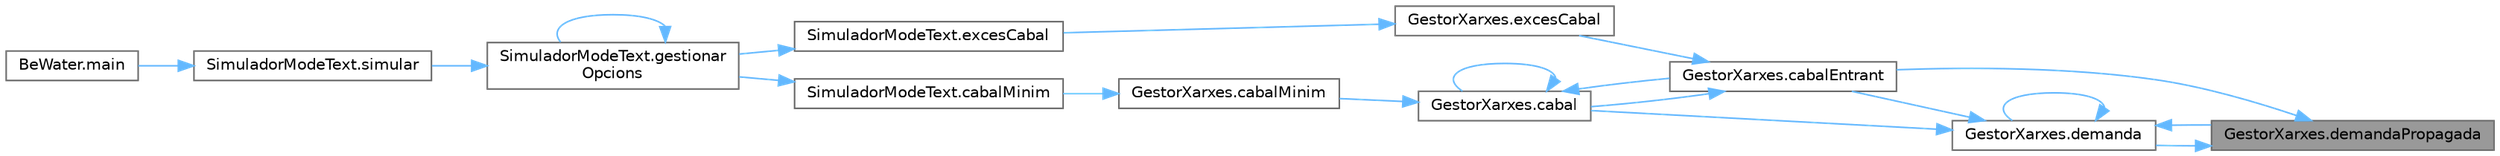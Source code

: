 digraph "GestorXarxes.demandaPropagada"
{
 // LATEX_PDF_SIZE
  bgcolor="transparent";
  edge [fontname=Helvetica,fontsize=10,labelfontname=Helvetica,labelfontsize=10];
  node [fontname=Helvetica,fontsize=10,shape=box,height=0.2,width=0.4];
  rankdir="RL";
  Node1 [id="Node000001",label="GestorXarxes.demandaPropagada",height=0.2,width=0.4,color="gray40", fillcolor="grey60", style="filled", fontcolor="black",tooltip="Demanda propagada d'una canonada."];
  Node1 -> Node2 [id="edge1_Node000001_Node000002",dir="back",color="steelblue1",style="solid",tooltip=" "];
  Node2 [id="Node000002",label="GestorXarxes.cabalEntrant",height=0.2,width=0.4,color="grey40", fillcolor="white", style="filled",URL="$class_gestor_xarxes.html#aeac5b969c6b5a34ebcf0701a90a65e95",tooltip="Cabal teòric d'una canonada."];
  Node2 -> Node3 [id="edge2_Node000002_Node000003",dir="back",color="steelblue1",style="solid",tooltip=" "];
  Node3 [id="Node000003",label="GestorXarxes.cabal",height=0.2,width=0.4,color="grey40", fillcolor="white", style="filled",URL="$class_gestor_xarxes.html#a9031778fbddcb72d167dea81a0a977c6",tooltip="Cabal teòric d'un node."];
  Node3 -> Node3 [id="edge3_Node000003_Node000003",dir="back",color="steelblue1",style="solid",tooltip=" "];
  Node3 -> Node2 [id="edge4_Node000003_Node000002",dir="back",color="steelblue1",style="solid",tooltip=" "];
  Node3 -> Node4 [id="edge5_Node000003_Node000004",dir="back",color="steelblue1",style="solid",tooltip=" "];
  Node4 [id="Node000004",label="GestorXarxes.cabalMinim",height=0.2,width=0.4,color="grey40", fillcolor="white", style="filled",URL="$class_gestor_xarxes.html#ad6c1adeced5adf43b6ac8be94abf68a0",tooltip="Cabal mínim donat un percentatge."];
  Node4 -> Node5 [id="edge6_Node000004_Node000005",dir="back",color="steelblue1",style="solid",tooltip=" "];
  Node5 [id="Node000005",label="SimuladorModeText.cabalMinim",height=0.2,width=0.4,color="grey40", fillcolor="white", style="filled",URL="$class_simulador_mode_text.html#a0e4d72561d132a11044589447c23d3d8",tooltip="Cabal mínim necessari."];
  Node5 -> Node6 [id="edge7_Node000005_Node000006",dir="back",color="steelblue1",style="solid",tooltip=" "];
  Node6 [id="Node000006",label="SimuladorModeText.gestionar\lOpcions",height=0.2,width=0.4,color="grey40", fillcolor="white", style="filled",URL="$class_simulador_mode_text.html#ad825174bb70177d36d5160f120ac4671",tooltip="Gestiona les diferents opcions segons la línia llegida del fitxer d'entrada."];
  Node6 -> Node6 [id="edge8_Node000006_Node000006",dir="back",color="steelblue1",style="solid",tooltip=" "];
  Node6 -> Node7 [id="edge9_Node000006_Node000007",dir="back",color="steelblue1",style="solid",tooltip=" "];
  Node7 [id="Node000007",label="SimuladorModeText.simular",height=0.2,width=0.4,color="grey40", fillcolor="white", style="filled",URL="$class_simulador_mode_text.html#a62dce49bcb5f4c19336a480e36fc1247",tooltip="Simula operacions sobre una xarxa de distribució d'aigua a partir d'un fitxer d'entrada."];
  Node7 -> Node8 [id="edge10_Node000007_Node000008",dir="back",color="steelblue1",style="solid",tooltip=" "];
  Node8 [id="Node000008",label="BeWater.main",height=0.2,width=0.4,color="grey40", fillcolor="white", style="filled",URL="$class_be_water.html#aa8aad185395e8f524e8b46d8317e5590",tooltip="Envia els paràmetres necessàris per començar la simulació"];
  Node2 -> Node9 [id="edge11_Node000002_Node000009",dir="back",color="steelblue1",style="solid",tooltip=" "];
  Node9 [id="Node000009",label="GestorXarxes.excesCabal",height=0.2,width=0.4,color="grey40", fillcolor="white", style="filled",URL="$class_gestor_xarxes.html#a2d031e7e8c22ebd00a29beb9bf5a0124",tooltip="Excés de cabal de les canonades."];
  Node9 -> Node10 [id="edge12_Node000009_Node000010",dir="back",color="steelblue1",style="solid",tooltip=" "];
  Node10 [id="Node000010",label="SimuladorModeText.excesCabal",height=0.2,width=0.4,color="grey40", fillcolor="white", style="filled",URL="$class_simulador_mode_text.html#a03c63116b6a2ff5858bd1d9d2f41e3b5",tooltip="Detecta les canonades amb excés de cabal."];
  Node10 -> Node6 [id="edge13_Node000010_Node000006",dir="back",color="steelblue1",style="solid",tooltip=" "];
  Node1 -> Node11 [id="edge14_Node000001_Node000011",dir="back",color="steelblue1",style="solid",tooltip=" "];
  Node11 [id="Node000011",label="GestorXarxes.demanda",height=0.2,width=0.4,color="grey40", fillcolor="white", style="filled",URL="$class_gestor_xarxes.html#ab9984f73e77d89ef2def94a6978268a3",tooltip="Demanda teòrica d'un node."];
  Node11 -> Node3 [id="edge15_Node000011_Node000003",dir="back",color="steelblue1",style="solid",tooltip=" "];
  Node11 -> Node2 [id="edge16_Node000011_Node000002",dir="back",color="steelblue1",style="solid",tooltip=" "];
  Node11 -> Node11 [id="edge17_Node000011_Node000011",dir="back",color="steelblue1",style="solid",tooltip=" "];
  Node11 -> Node1 [id="edge18_Node000011_Node000001",dir="back",color="steelblue1",style="solid",tooltip=" "];
}
